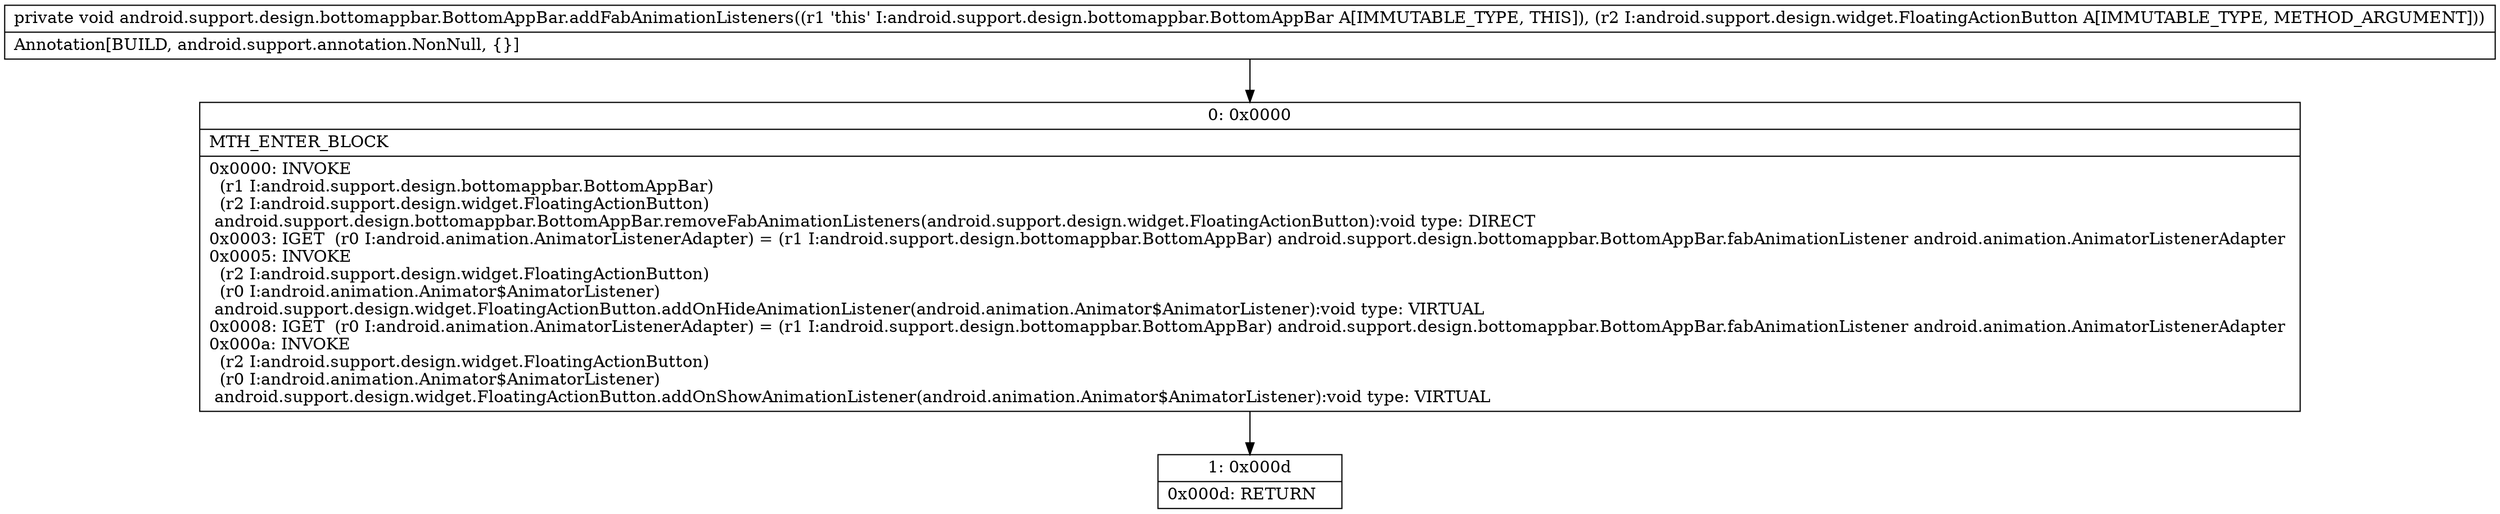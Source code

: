digraph "CFG forandroid.support.design.bottomappbar.BottomAppBar.addFabAnimationListeners(Landroid\/support\/design\/widget\/FloatingActionButton;)V" {
Node_0 [shape=record,label="{0\:\ 0x0000|MTH_ENTER_BLOCK\l|0x0000: INVOKE  \l  (r1 I:android.support.design.bottomappbar.BottomAppBar)\l  (r2 I:android.support.design.widget.FloatingActionButton)\l android.support.design.bottomappbar.BottomAppBar.removeFabAnimationListeners(android.support.design.widget.FloatingActionButton):void type: DIRECT \l0x0003: IGET  (r0 I:android.animation.AnimatorListenerAdapter) = (r1 I:android.support.design.bottomappbar.BottomAppBar) android.support.design.bottomappbar.BottomAppBar.fabAnimationListener android.animation.AnimatorListenerAdapter \l0x0005: INVOKE  \l  (r2 I:android.support.design.widget.FloatingActionButton)\l  (r0 I:android.animation.Animator$AnimatorListener)\l android.support.design.widget.FloatingActionButton.addOnHideAnimationListener(android.animation.Animator$AnimatorListener):void type: VIRTUAL \l0x0008: IGET  (r0 I:android.animation.AnimatorListenerAdapter) = (r1 I:android.support.design.bottomappbar.BottomAppBar) android.support.design.bottomappbar.BottomAppBar.fabAnimationListener android.animation.AnimatorListenerAdapter \l0x000a: INVOKE  \l  (r2 I:android.support.design.widget.FloatingActionButton)\l  (r0 I:android.animation.Animator$AnimatorListener)\l android.support.design.widget.FloatingActionButton.addOnShowAnimationListener(android.animation.Animator$AnimatorListener):void type: VIRTUAL \l}"];
Node_1 [shape=record,label="{1\:\ 0x000d|0x000d: RETURN   \l}"];
MethodNode[shape=record,label="{private void android.support.design.bottomappbar.BottomAppBar.addFabAnimationListeners((r1 'this' I:android.support.design.bottomappbar.BottomAppBar A[IMMUTABLE_TYPE, THIS]), (r2 I:android.support.design.widget.FloatingActionButton A[IMMUTABLE_TYPE, METHOD_ARGUMENT]))  | Annotation[BUILD, android.support.annotation.NonNull, \{\}]\l}"];
MethodNode -> Node_0;
Node_0 -> Node_1;
}


